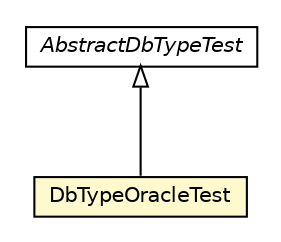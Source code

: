 #!/usr/local/bin/dot
#
# Class diagram 
# Generated by UMLGraph version R5_6_6-8-g8d7759 (http://www.umlgraph.org/)
#

digraph G {
	edge [fontname="Helvetica",fontsize=10,labelfontname="Helvetica",labelfontsize=10];
	node [fontname="Helvetica",fontsize=10,shape=plaintext];
	nodesep=0.25;
	ranksep=0.5;
	// org.dayatang.datasource4saas.dbtype.DbTypeOracleTest
	c21122 [label=<<table title="org.dayatang.datasource4saas.dbtype.DbTypeOracleTest" border="0" cellborder="1" cellspacing="0" cellpadding="2" port="p" bgcolor="lemonChiffon" href="./DbTypeOracleTest.html">
		<tr><td><table border="0" cellspacing="0" cellpadding="1">
<tr><td align="center" balign="center"> DbTypeOracleTest </td></tr>
		</table></td></tr>
		</table>>, URL="./DbTypeOracleTest.html", fontname="Helvetica", fontcolor="black", fontsize=10.0];
	// org.dayatang.datasource4saas.dbtype.AbstractDbTypeTest
	c21125 [label=<<table title="org.dayatang.datasource4saas.dbtype.AbstractDbTypeTest" border="0" cellborder="1" cellspacing="0" cellpadding="2" port="p" href="./AbstractDbTypeTest.html">
		<tr><td><table border="0" cellspacing="0" cellpadding="1">
<tr><td align="center" balign="center"><font face="Helvetica-Oblique"> AbstractDbTypeTest </font></td></tr>
		</table></td></tr>
		</table>>, URL="./AbstractDbTypeTest.html", fontname="Helvetica", fontcolor="black", fontsize=10.0];
	//org.dayatang.datasource4saas.dbtype.DbTypeOracleTest extends org.dayatang.datasource4saas.dbtype.AbstractDbTypeTest
	c21125:p -> c21122:p [dir=back,arrowtail=empty];
}

